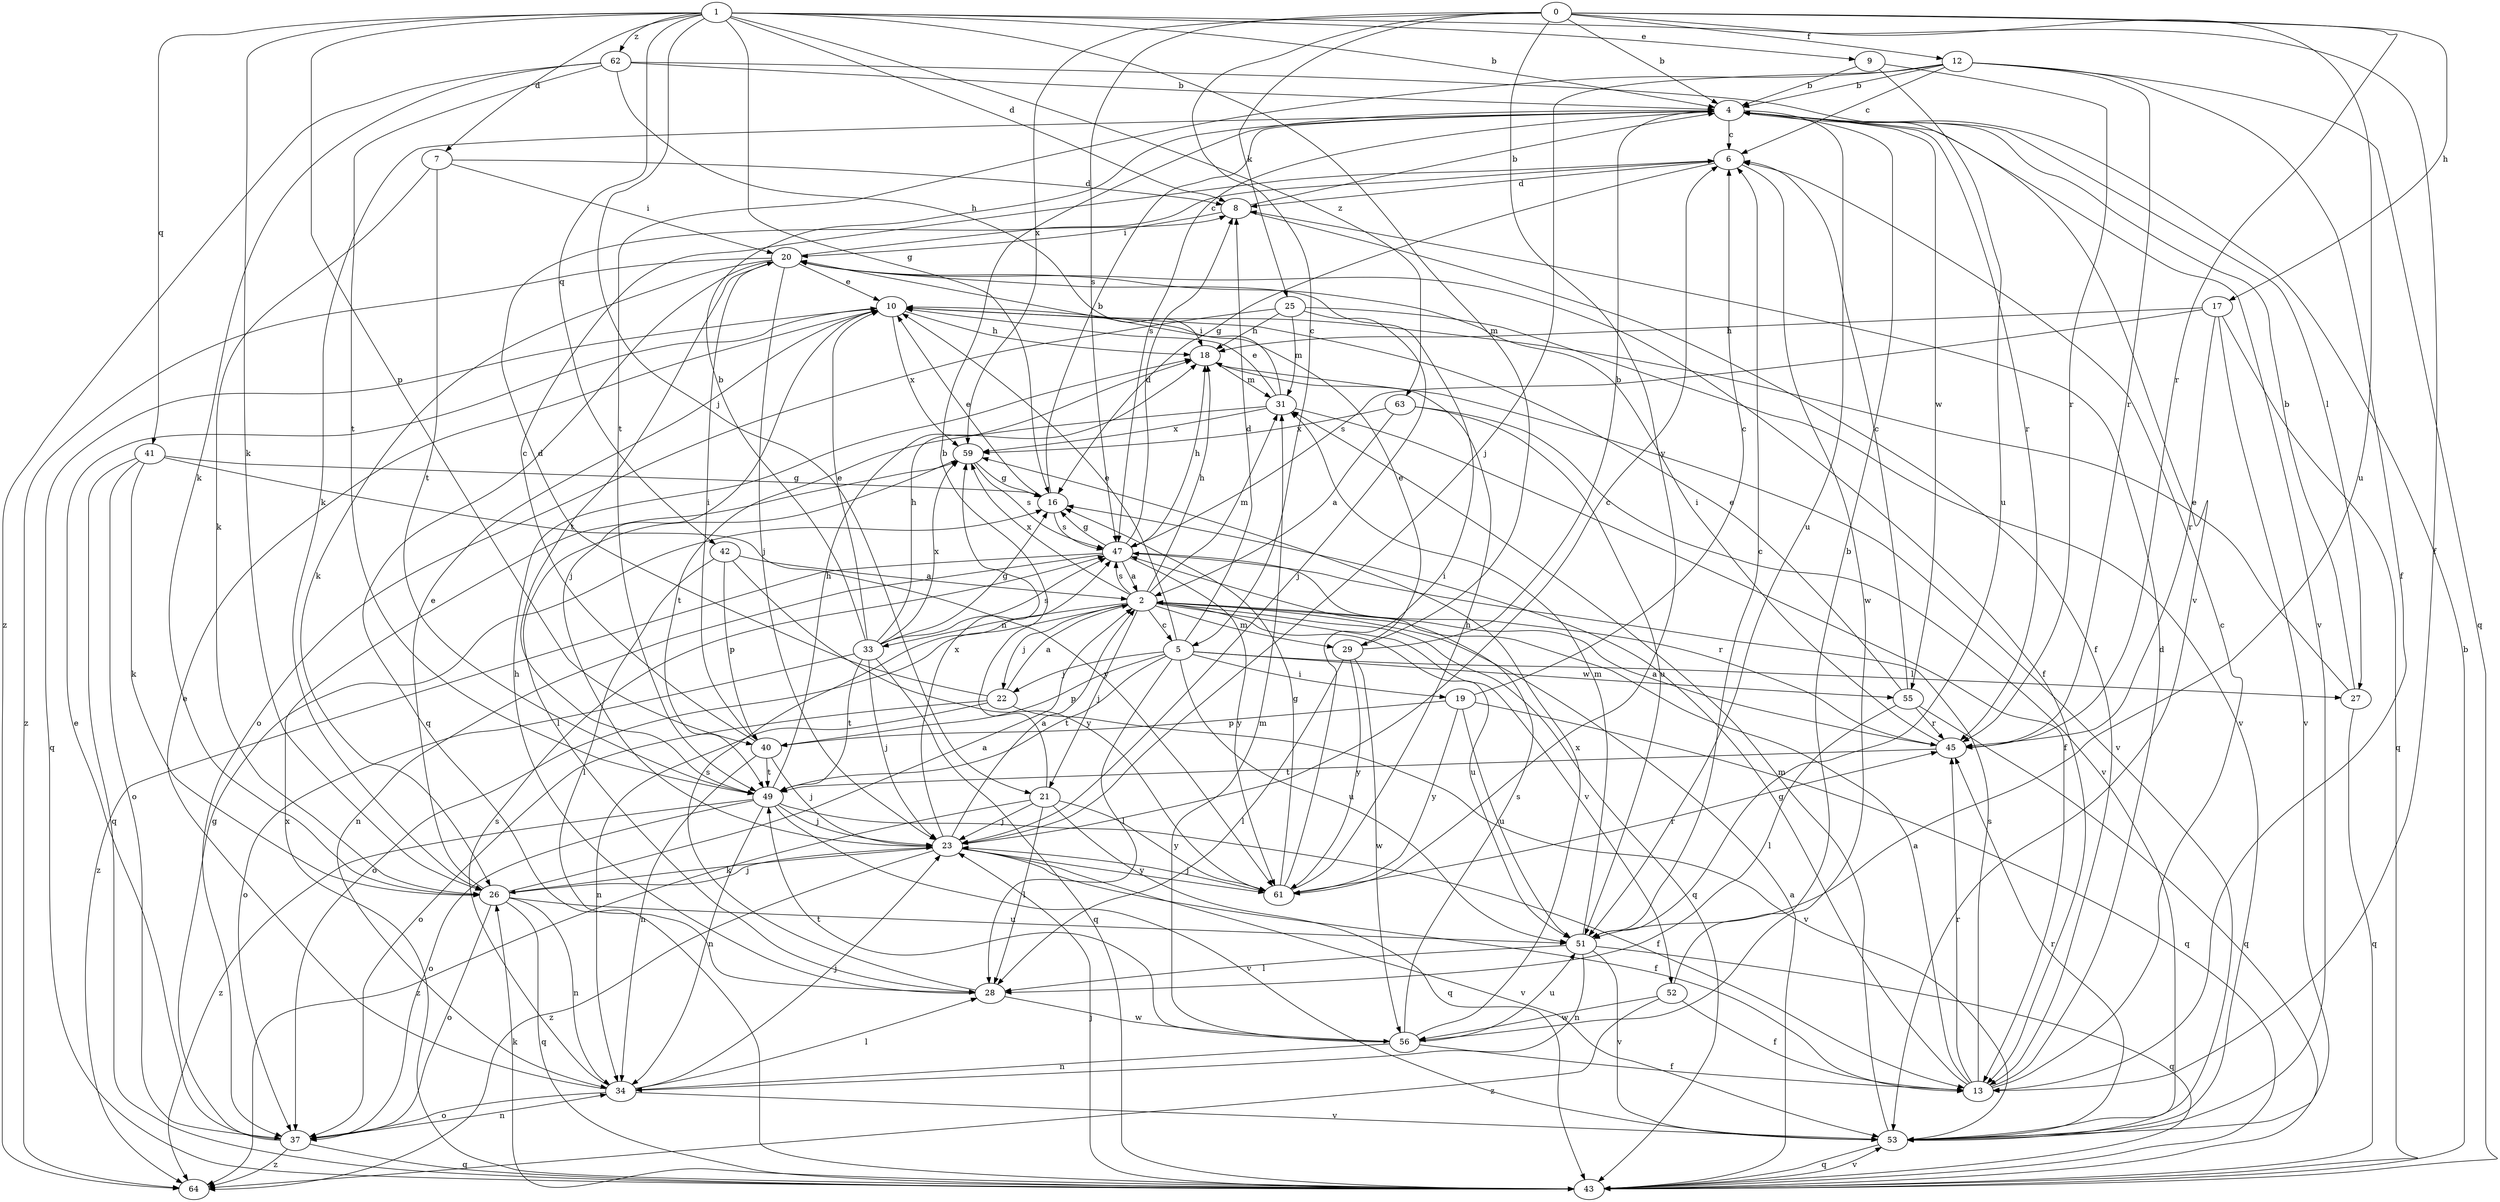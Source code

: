 strict digraph  {
0;
1;
2;
4;
5;
6;
7;
8;
9;
10;
12;
13;
16;
17;
18;
19;
20;
21;
22;
23;
25;
26;
27;
28;
29;
31;
33;
34;
37;
40;
41;
42;
43;
45;
47;
49;
51;
52;
53;
55;
56;
59;
61;
62;
63;
64;
0 -> 4  [label=b];
0 -> 5  [label=c];
0 -> 12  [label=f];
0 -> 17  [label=h];
0 -> 25  [label=k];
0 -> 45  [label=r];
0 -> 47  [label=s];
0 -> 51  [label=u];
0 -> 59  [label=x];
0 -> 61  [label=y];
1 -> 4  [label=b];
1 -> 7  [label=d];
1 -> 8  [label=d];
1 -> 9  [label=e];
1 -> 13  [label=f];
1 -> 16  [label=g];
1 -> 21  [label=j];
1 -> 26  [label=k];
1 -> 29  [label=m];
1 -> 40  [label=p];
1 -> 41  [label=q];
1 -> 42  [label=q];
1 -> 62  [label=z];
1 -> 63  [label=z];
2 -> 5  [label=c];
2 -> 18  [label=h];
2 -> 21  [label=j];
2 -> 22  [label=j];
2 -> 29  [label=m];
2 -> 31  [label=m];
2 -> 33  [label=n];
2 -> 37  [label=o];
2 -> 43  [label=q];
2 -> 47  [label=s];
2 -> 51  [label=u];
2 -> 52  [label=v];
2 -> 59  [label=x];
4 -> 6  [label=c];
4 -> 26  [label=k];
4 -> 27  [label=l];
4 -> 45  [label=r];
4 -> 47  [label=s];
4 -> 51  [label=u];
4 -> 53  [label=v];
4 -> 55  [label=w];
5 -> 8  [label=d];
5 -> 10  [label=e];
5 -> 19  [label=i];
5 -> 22  [label=j];
5 -> 27  [label=l];
5 -> 28  [label=l];
5 -> 40  [label=p];
5 -> 49  [label=t];
5 -> 51  [label=u];
5 -> 55  [label=w];
6 -> 8  [label=d];
6 -> 16  [label=g];
6 -> 56  [label=w];
7 -> 8  [label=d];
7 -> 20  [label=i];
7 -> 26  [label=k];
7 -> 49  [label=t];
8 -> 4  [label=b];
8 -> 13  [label=f];
8 -> 20  [label=i];
9 -> 4  [label=b];
9 -> 45  [label=r];
9 -> 51  [label=u];
10 -> 18  [label=h];
10 -> 23  [label=j];
10 -> 43  [label=q];
10 -> 59  [label=x];
12 -> 4  [label=b];
12 -> 6  [label=c];
12 -> 13  [label=f];
12 -> 23  [label=j];
12 -> 43  [label=q];
12 -> 45  [label=r];
12 -> 49  [label=t];
13 -> 2  [label=a];
13 -> 6  [label=c];
13 -> 8  [label=d];
13 -> 16  [label=g];
13 -> 45  [label=r];
13 -> 47  [label=s];
16 -> 4  [label=b];
16 -> 10  [label=e];
16 -> 47  [label=s];
17 -> 18  [label=h];
17 -> 43  [label=q];
17 -> 45  [label=r];
17 -> 47  [label=s];
17 -> 53  [label=v];
18 -> 31  [label=m];
18 -> 53  [label=v];
19 -> 6  [label=c];
19 -> 40  [label=p];
19 -> 43  [label=q];
19 -> 51  [label=u];
19 -> 61  [label=y];
20 -> 6  [label=c];
20 -> 10  [label=e];
20 -> 13  [label=f];
20 -> 23  [label=j];
20 -> 26  [label=k];
20 -> 43  [label=q];
20 -> 49  [label=t];
20 -> 64  [label=z];
21 -> 4  [label=b];
21 -> 23  [label=j];
21 -> 28  [label=l];
21 -> 43  [label=q];
21 -> 61  [label=y];
21 -> 64  [label=z];
22 -> 2  [label=a];
22 -> 8  [label=d];
22 -> 34  [label=n];
22 -> 37  [label=o];
22 -> 53  [label=v];
23 -> 2  [label=a];
23 -> 6  [label=c];
23 -> 13  [label=f];
23 -> 26  [label=k];
23 -> 53  [label=v];
23 -> 59  [label=x];
23 -> 61  [label=y];
23 -> 64  [label=z];
25 -> 18  [label=h];
25 -> 23  [label=j];
25 -> 31  [label=m];
25 -> 37  [label=o];
25 -> 53  [label=v];
26 -> 2  [label=a];
26 -> 10  [label=e];
26 -> 23  [label=j];
26 -> 34  [label=n];
26 -> 37  [label=o];
26 -> 43  [label=q];
26 -> 51  [label=u];
27 -> 4  [label=b];
27 -> 10  [label=e];
27 -> 43  [label=q];
28 -> 18  [label=h];
28 -> 47  [label=s];
28 -> 56  [label=w];
29 -> 4  [label=b];
29 -> 10  [label=e];
29 -> 28  [label=l];
29 -> 56  [label=w];
29 -> 61  [label=y];
31 -> 10  [label=e];
31 -> 13  [label=f];
31 -> 20  [label=i];
31 -> 49  [label=t];
31 -> 59  [label=x];
33 -> 4  [label=b];
33 -> 10  [label=e];
33 -> 16  [label=g];
33 -> 18  [label=h];
33 -> 23  [label=j];
33 -> 37  [label=o];
33 -> 43  [label=q];
33 -> 47  [label=s];
33 -> 49  [label=t];
33 -> 59  [label=x];
34 -> 10  [label=e];
34 -> 23  [label=j];
34 -> 28  [label=l];
34 -> 37  [label=o];
34 -> 47  [label=s];
34 -> 53  [label=v];
37 -> 10  [label=e];
37 -> 16  [label=g];
37 -> 34  [label=n];
37 -> 43  [label=q];
37 -> 64  [label=z];
40 -> 6  [label=c];
40 -> 20  [label=i];
40 -> 23  [label=j];
40 -> 34  [label=n];
40 -> 49  [label=t];
41 -> 16  [label=g];
41 -> 26  [label=k];
41 -> 37  [label=o];
41 -> 43  [label=q];
41 -> 61  [label=y];
42 -> 2  [label=a];
42 -> 28  [label=l];
42 -> 40  [label=p];
42 -> 61  [label=y];
43 -> 2  [label=a];
43 -> 4  [label=b];
43 -> 23  [label=j];
43 -> 26  [label=k];
43 -> 53  [label=v];
43 -> 59  [label=x];
45 -> 2  [label=a];
45 -> 20  [label=i];
45 -> 49  [label=t];
47 -> 2  [label=a];
47 -> 8  [label=d];
47 -> 16  [label=g];
47 -> 18  [label=h];
47 -> 34  [label=n];
47 -> 45  [label=r];
47 -> 61  [label=y];
47 -> 64  [label=z];
49 -> 13  [label=f];
49 -> 18  [label=h];
49 -> 23  [label=j];
49 -> 34  [label=n];
49 -> 37  [label=o];
49 -> 53  [label=v];
49 -> 64  [label=z];
51 -> 6  [label=c];
51 -> 28  [label=l];
51 -> 31  [label=m];
51 -> 34  [label=n];
51 -> 43  [label=q];
51 -> 53  [label=v];
52 -> 4  [label=b];
52 -> 13  [label=f];
52 -> 56  [label=w];
52 -> 64  [label=z];
53 -> 31  [label=m];
53 -> 43  [label=q];
53 -> 45  [label=r];
55 -> 6  [label=c];
55 -> 10  [label=e];
55 -> 28  [label=l];
55 -> 43  [label=q];
55 -> 45  [label=r];
56 -> 13  [label=f];
56 -> 31  [label=m];
56 -> 34  [label=n];
56 -> 47  [label=s];
56 -> 49  [label=t];
56 -> 51  [label=u];
56 -> 59  [label=x];
59 -> 16  [label=g];
59 -> 28  [label=l];
59 -> 47  [label=s];
61 -> 16  [label=g];
61 -> 18  [label=h];
61 -> 20  [label=i];
61 -> 23  [label=j];
61 -> 45  [label=r];
62 -> 4  [label=b];
62 -> 18  [label=h];
62 -> 26  [label=k];
62 -> 49  [label=t];
62 -> 53  [label=v];
62 -> 64  [label=z];
63 -> 2  [label=a];
63 -> 51  [label=u];
63 -> 53  [label=v];
63 -> 59  [label=x];
}
